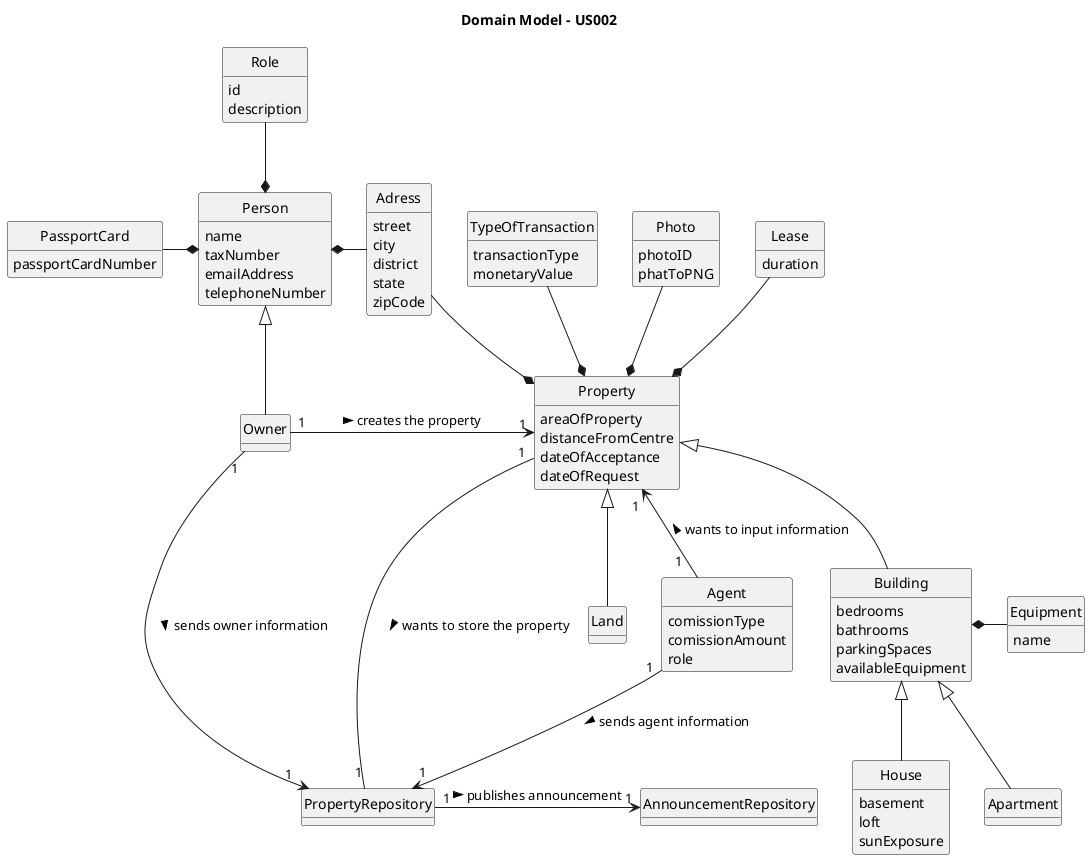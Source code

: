 @startuml
skinparam monochrome true
skinparam packageStyle rectangle
skinparam shadowing false

'left to right direction

skinparam classAttributeIconSize 0

hide circle
hide methods

title Domain Model - US002

class Person {
    name
    taxNumber
    emailAddress
    telephoneNumber
}

class Role {
    id
    description
}

class Owner {
}

class PassportCard {
    passportCardNumber
}

class Adress{
    street
    city
    district
    state
    zipCode
}

class Equipment{
    name
}

class Apartment{
}

class Land{
}


class TypeOfTransaction{
    transactionType
    monetaryValue
}

class Photo{
    photoID
    phatToPNG
}

class Property {
    areaOfProperty
    distanceFromCentre
    dateOfAcceptance
    dateOfRequest
}

class Building {
    bedrooms
    bathrooms
    parkingSpaces
    availableEquipment
}

class House{
    basement
    loft
    sunExposure
}

class Agent{
    comissionType
    comissionAmount
    role
}

class Lease{

    duration
}

Role --* Person
PassportCard -* Person
Adress -up* Person
Owner --up|> Person
Owner "1" -> "1" Property : > creates the property
Lease --* Property
Property <|-- Land
Property <|-- Building
Building <|-- House
Equipment -up* Building
Agent "1" --> "1" PropertyRepository : > sends agent information
Owner "1" --> "1" PropertyRepository : > sends owner information
Property "1  " <-- "1   " Agent : < wants to input information
Property "1" - "1" PropertyRepository : > wants to store the property
PropertyRepository "1" -> "1" AnnouncementRepository : publishes announcement >
Apartment --up|> Building
Photo --* Property
TypeOfTransaction --* Property
Adress --* Property
@enduml